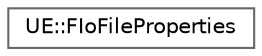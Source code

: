 digraph "Graphical Class Hierarchy"
{
 // INTERACTIVE_SVG=YES
 // LATEX_PDF_SIZE
  bgcolor="transparent";
  edge [fontname=Helvetica,fontsize=10,labelfontname=Helvetica,labelfontsize=10];
  node [fontname=Helvetica,fontsize=10,shape=box,height=0.2,width=0.4];
  rankdir="LR";
  Node0 [id="Node000000",label="UE::FIoFileProperties",height=0.2,width=0.4,color="grey40", fillcolor="white", style="filled",URL="$da/d32/structUE_1_1FIoFileProperties.html",tooltip="File properties are used to determine whether it's possible to use direct-read, i...."];
}
